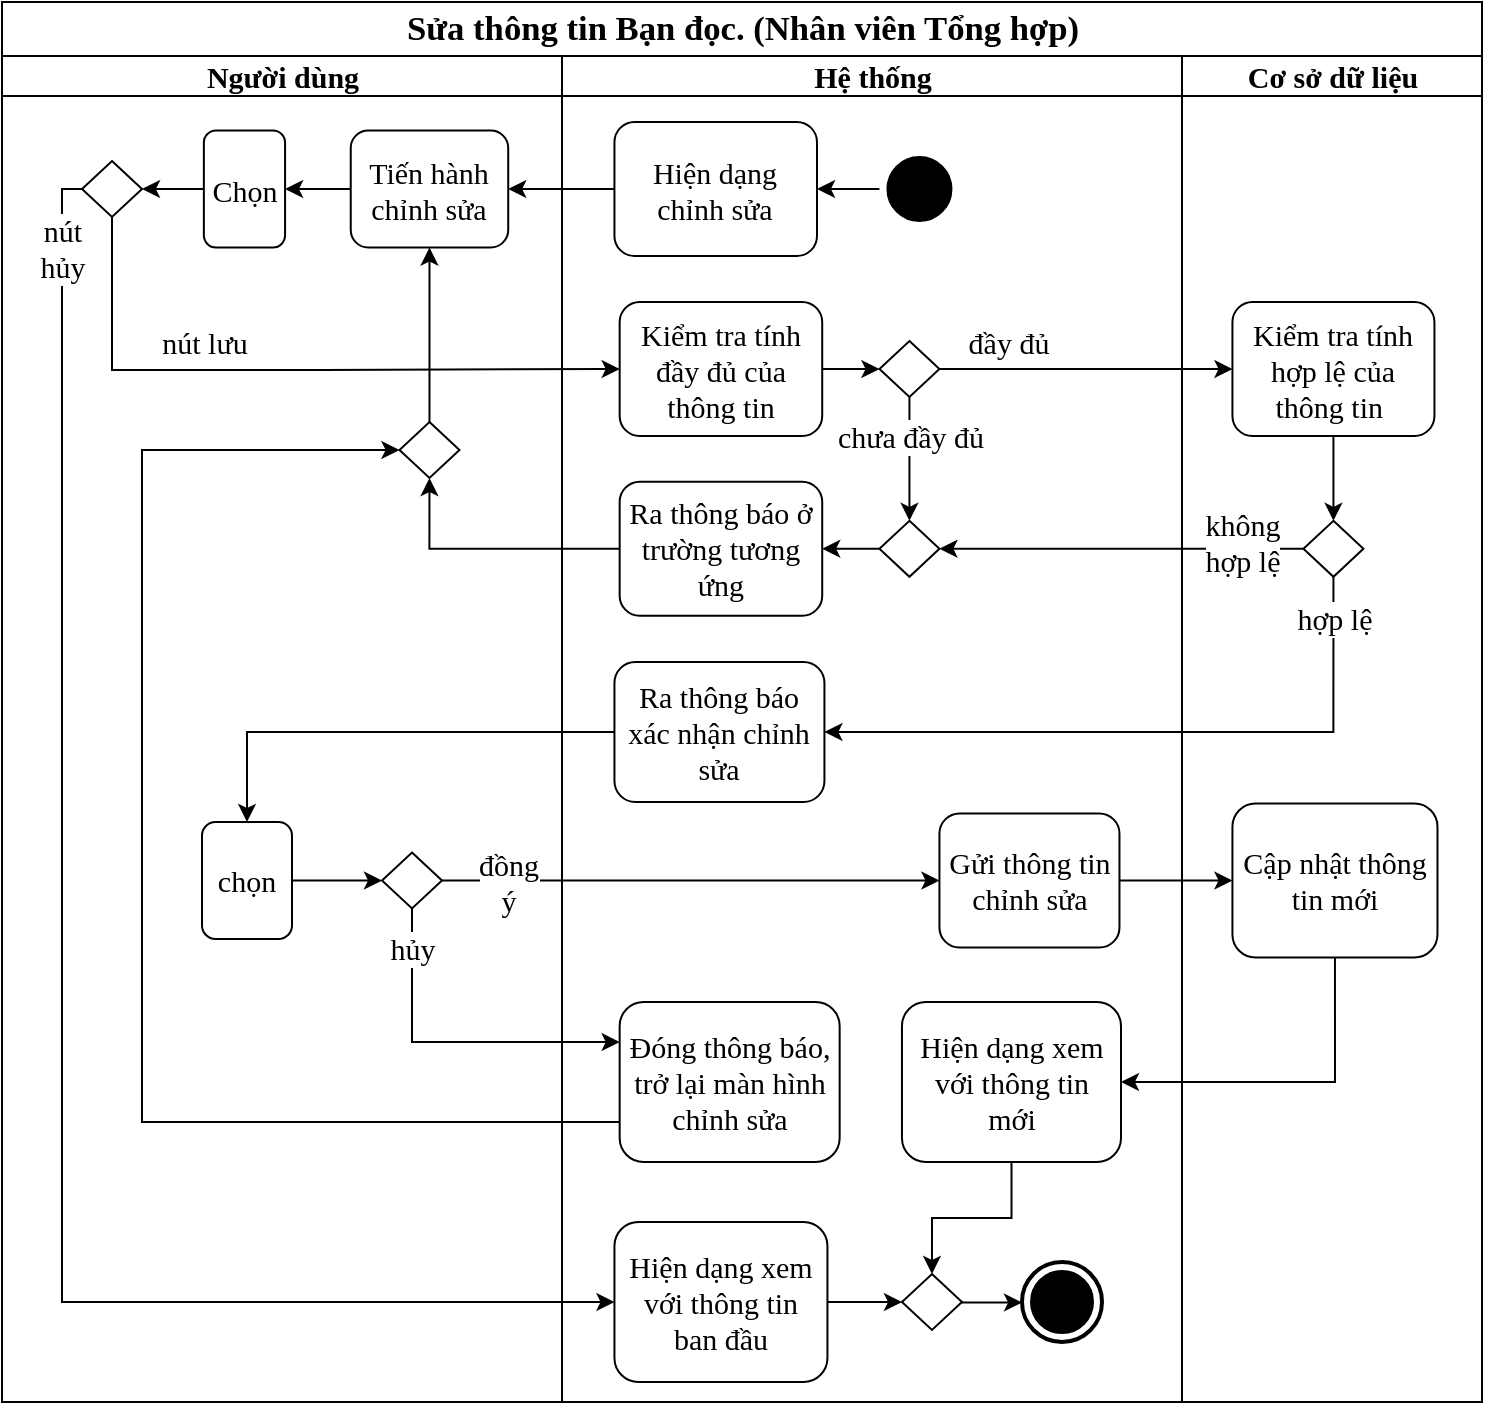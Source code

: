 <mxfile version="13.3.0" type="device"><diagram id="8VUYHRGgps18awLq4q4d" name="Page-1"><mxGraphModel dx="409" dy="184" grid="1" gridSize="10" guides="1" tooltips="1" connect="1" arrows="1" fold="1" page="1" pageScale="1" pageWidth="827" pageHeight="1169" math="0" shadow="0"><root><mxCell id="0"/><mxCell id="1" parent="0"/><mxCell id="bD_iZolfdFwd9rmxjZnh-7" value="&lt;span style=&quot;font-size: 13pt ; line-height: 107% ; font-family: &amp;#34;times new roman&amp;#34; , serif&quot;&gt;Sửa thông tin Bạn đọc. (Nhân viên Tổng hợp)&lt;/span&gt;" style="swimlane;html=1;childLayout=stackLayout;resizeParent=1;resizeParentMax=0;startSize=27;rounded=0;glass=0;fontSize=15;fontFamily=Times New Roman;" parent="1" vertex="1"><mxGeometry x="40" y="30" width="740" height="700" as="geometry"/></mxCell><mxCell id="VSX_U9g0RhG26EY-jK5Y-8" value="" style="edgeStyle=orthogonalEdgeStyle;rounded=0;orthogonalLoop=1;jettySize=auto;html=1;entryX=0;entryY=0.5;entryDx=0;entryDy=0;fontSize=15;exitX=1;exitY=0.5;exitDx=0;exitDy=0;" parent="bD_iZolfdFwd9rmxjZnh-7" source="hIJGW4PkmCoTBNB-L6lb-40" target="VSX_U9g0RhG26EY-jK5Y-10" edge="1"><mxGeometry relative="1" as="geometry"><mxPoint x="401.98" y="458" as="targetPoint"/><Array as="points"><mxPoint x="420" y="439"/><mxPoint x="420" y="439"/></Array><mxPoint x="240" y="439.25" as="sourcePoint"/></mxGeometry></mxCell><mxCell id="VSX_U9g0RhG26EY-jK5Y-9" value="đồng&lt;br&gt;ý" style="edgeLabel;html=1;align=center;verticalAlign=middle;resizable=0;points=[];fontSize=15;fontFamily=Times New Roman;" parent="VSX_U9g0RhG26EY-jK5Y-8" vertex="1" connectable="0"><mxGeometry x="0.279" y="1" relative="1" as="geometry"><mxPoint x="-126.2" y="1.03" as="offset"/></mxGeometry></mxCell><mxCell id="bD_iZolfdFwd9rmxjZnh-65" value="" style="edgeStyle=orthogonalEdgeStyle;rounded=0;orthogonalLoop=1;jettySize=auto;html=1;endArrow=classic;endFill=1;fontFamily=Times New Roman;fontSize=15;entryX=0;entryY=0.25;entryDx=0;entryDy=0;exitX=0.5;exitY=1;exitDx=0;exitDy=0;" parent="bD_iZolfdFwd9rmxjZnh-7" source="hIJGW4PkmCoTBNB-L6lb-40" target="VSX_U9g0RhG26EY-jK5Y-65" edge="1"><mxGeometry relative="1" as="geometry"><mxPoint x="267" y="690" as="targetPoint"/><Array as="points"><mxPoint x="205" y="520"/></Array><mxPoint x="215" y="460.75" as="sourcePoint"/></mxGeometry></mxCell><mxCell id="bD_iZolfdFwd9rmxjZnh-68" value="hủy" style="edgeLabel;html=1;align=center;verticalAlign=middle;resizable=0;points=[];fontSize=15;fontFamily=Times New Roman;" parent="bD_iZolfdFwd9rmxjZnh-65" vertex="1" connectable="0"><mxGeometry x="-0.488" y="-2" relative="1" as="geometry"><mxPoint x="2" y="-23.95" as="offset"/></mxGeometry></mxCell><mxCell id="VSX_U9g0RhG26EY-jK5Y-17" value="" style="edgeStyle=orthogonalEdgeStyle;rounded=0;orthogonalLoop=1;jettySize=auto;html=1;exitX=1;exitY=0.5;exitDx=0;exitDy=0;fontSize=15;" parent="bD_iZolfdFwd9rmxjZnh-7" source="VSX_U9g0RhG26EY-jK5Y-10" target="VSX_U9g0RhG26EY-jK5Y-11" edge="1"><mxGeometry relative="1" as="geometry"><mxPoint x="469.98" y="510" as="sourcePoint"/><mxPoint x="627.48" y="530" as="targetPoint"/><Array as="points"/></mxGeometry></mxCell><mxCell id="bD_iZolfdFwd9rmxjZnh-8" value="Người dùng" style="swimlane;html=1;startSize=20;fontSize=15;fontFamily=Times New Roman;" parent="bD_iZolfdFwd9rmxjZnh-7" vertex="1"><mxGeometry y="27" width="280" height="673" as="geometry"><mxRectangle y="20" width="30" height="460" as="alternateBounds"/></mxGeometry></mxCell><mxCell id="hIJGW4PkmCoTBNB-L6lb-9" value="" style="shape=rhombus;html=1;verticalLabelPosition=bottom;verticalAlignment=top;rounded=0;glass=0;strokeColor=#000000;fontFamily=Times New Roman;fontSize=15;" parent="bD_iZolfdFwd9rmxjZnh-8" vertex="1"><mxGeometry x="40" y="52.5" width="30" height="28" as="geometry"/></mxCell><mxCell id="hIJGW4PkmCoTBNB-L6lb-17" style="edgeStyle=orthogonalEdgeStyle;rounded=0;orthogonalLoop=1;jettySize=auto;html=1;entryX=1;entryY=0.5;entryDx=0;entryDy=0;" parent="bD_iZolfdFwd9rmxjZnh-8" source="bD_iZolfdFwd9rmxjZnh-52" target="hIJGW4PkmCoTBNB-L6lb-16" edge="1"><mxGeometry relative="1" as="geometry"/></mxCell><mxCell id="hIJGW4PkmCoTBNB-L6lb-18" style="edgeStyle=orthogonalEdgeStyle;rounded=0;orthogonalLoop=1;jettySize=auto;html=1;entryX=1;entryY=0.5;entryDx=0;entryDy=0;" parent="bD_iZolfdFwd9rmxjZnh-8" source="hIJGW4PkmCoTBNB-L6lb-16" target="hIJGW4PkmCoTBNB-L6lb-9" edge="1"><mxGeometry relative="1" as="geometry"/></mxCell><mxCell id="hIJGW4PkmCoTBNB-L6lb-16" value="&lt;font face=&quot;times new roman, serif&quot;&gt;Chọn&lt;/font&gt;" style="shape=rect;html=1;rounded=1;whiteSpace=wrap;align=center;glass=0;strokeColor=#000000;fontFamily=Times New Roman;fontSize=15;" parent="bD_iZolfdFwd9rmxjZnh-8" vertex="1"><mxGeometry x="100.93" y="37.25" width="40.61" height="58.5" as="geometry"/></mxCell><mxCell id="hIJGW4PkmCoTBNB-L6lb-40" value="" style="shape=rhombus;html=1;verticalLabelPosition=bottom;verticalAlignment=top;rounded=0;glass=0;strokeColor=#000000;fontFamily=Times New Roman;fontSize=15;" parent="bD_iZolfdFwd9rmxjZnh-8" vertex="1"><mxGeometry x="190" y="398.25" width="30" height="28" as="geometry"/></mxCell><mxCell id="bD_iZolfdFwd9rmxjZnh-52" value="&lt;span style=&quot;font-family: &amp;#34;times new roman&amp;#34; , serif&quot;&gt;Tiến hành chỉnh sửa&lt;/span&gt;" style="shape=rect;html=1;rounded=1;whiteSpace=wrap;align=center;glass=0;strokeColor=#000000;fontFamily=Times New Roman;fontSize=15;" parent="bD_iZolfdFwd9rmxjZnh-8" vertex="1"><mxGeometry x="174.37" y="37.25" width="78.74" height="58.5" as="geometry"/></mxCell><mxCell id="w8Wa-u_spmz55utIlVAw-1" style="edgeStyle=orthogonalEdgeStyle;rounded=0;orthogonalLoop=1;jettySize=auto;html=1;entryX=0;entryY=0.5;entryDx=0;entryDy=0;fontFamily=Times New Roman;fontSize=15;" parent="bD_iZolfdFwd9rmxjZnh-8" source="VSX_U9g0RhG26EY-jK5Y-102" edge="1"><mxGeometry relative="1" as="geometry"><mxPoint x="190" y="412.25" as="targetPoint"/></mxGeometry></mxCell><mxCell id="VSX_U9g0RhG26EY-jK5Y-102" value="&lt;font face=&quot;times new roman, serif&quot;&gt;chọn&lt;/font&gt;" style="shape=rect;html=1;rounded=1;whiteSpace=wrap;align=center;glass=0;strokeColor=#000000;fontFamily=Times New Roman;fontSize=15;" parent="bD_iZolfdFwd9rmxjZnh-8" vertex="1"><mxGeometry x="100" y="383" width="45" height="58.5" as="geometry"/></mxCell><mxCell id="yE_ib7O3mx8Ca-9vy5cM-2" style="edgeStyle=orthogonalEdgeStyle;rounded=0;orthogonalLoop=1;jettySize=auto;html=1;entryX=0.5;entryY=1;entryDx=0;entryDy=0;" parent="bD_iZolfdFwd9rmxjZnh-8" source="yE_ib7O3mx8Ca-9vy5cM-1" target="bD_iZolfdFwd9rmxjZnh-52" edge="1"><mxGeometry relative="1" as="geometry"/></mxCell><mxCell id="yE_ib7O3mx8Ca-9vy5cM-1" value="" style="shape=rhombus;html=1;verticalLabelPosition=bottom;verticalAlignment=top;rounded=0;glass=0;strokeColor=#000000;fontFamily=Times New Roman;fontSize=15;" parent="bD_iZolfdFwd9rmxjZnh-8" vertex="1"><mxGeometry x="198.74" y="183" width="30" height="28" as="geometry"/></mxCell><mxCell id="bD_iZolfdFwd9rmxjZnh-9" value="Hệ thống" style="swimlane;html=1;startSize=20;fontSize=15;fontFamily=Times New Roman;" parent="bD_iZolfdFwd9rmxjZnh-7" vertex="1"><mxGeometry x="280" y="27" width="310" height="673" as="geometry"/></mxCell><mxCell id="hIJGW4PkmCoTBNB-L6lb-7" style="edgeStyle=orthogonalEdgeStyle;rounded=0;orthogonalLoop=1;jettySize=auto;html=1;entryX=1;entryY=0.5;entryDx=0;entryDy=0;" parent="bD_iZolfdFwd9rmxjZnh-9" source="bD_iZolfdFwd9rmxjZnh-13" target="bD_iZolfdFwd9rmxjZnh-26" edge="1"><mxGeometry relative="1" as="geometry"/></mxCell><mxCell id="hIJGW4PkmCoTBNB-L6lb-23" style="edgeStyle=orthogonalEdgeStyle;rounded=0;orthogonalLoop=1;jettySize=auto;html=1;entryX=0;entryY=0.5;entryDx=0;entryDy=0;" parent="bD_iZolfdFwd9rmxjZnh-9" source="hIJGW4PkmCoTBNB-L6lb-21" target="hIJGW4PkmCoTBNB-L6lb-22" edge="1"><mxGeometry relative="1" as="geometry"/></mxCell><mxCell id="VSX_U9g0RhG26EY-jK5Y-65" value="&lt;font face=&quot;times new roman, serif&quot;&gt;Đóng thông báo, trở lại màn hình chỉnh sửa&lt;/font&gt;" style="shape=rect;html=1;rounded=1;whiteSpace=wrap;align=center;glass=0;strokeColor=#000000;fontFamily=Times New Roman;fontSize=15;" parent="bD_iZolfdFwd9rmxjZnh-9" vertex="1"><mxGeometry x="28.83" y="473" width="110" height="80" as="geometry"/></mxCell><mxCell id="VSX_U9g0RhG26EY-jK5Y-108" value="&lt;span style=&quot;font-family: &amp;#34;times new roman&amp;#34; , serif&quot;&gt;Hiện dạng xem với thông tin &lt;br&gt;ban đầu&lt;/span&gt;" style="shape=rect;html=1;rounded=1;whiteSpace=wrap;align=center;glass=0;strokeColor=#000000;fontFamily=Times New Roman;fontSize=15;" parent="bD_iZolfdFwd9rmxjZnh-9" vertex="1"><mxGeometry x="26.22" y="583" width="106.5" height="80" as="geometry"/></mxCell><mxCell id="bD_iZolfdFwd9rmxjZnh-79" value="" style="edgeStyle=orthogonalEdgeStyle;rounded=0;orthogonalLoop=1;jettySize=auto;html=1;endArrow=classic;endFill=1;fontFamily=Times New Roman;fontSize=15;exitX=0.953;exitY=0.51;exitDx=0;exitDy=0;exitPerimeter=0;entryX=0;entryY=0.5;entryDx=0;entryDy=0;entryPerimeter=0;" parent="bD_iZolfdFwd9rmxjZnh-9" source="hIJGW4PkmCoTBNB-L6lb-48" target="hQ3rRcmiRYx0XQrT_SHD-3" edge="1"><mxGeometry relative="1" as="geometry"><mxPoint x="217.22" y="623.034" as="sourcePoint"/><mxPoint x="220" y="623" as="targetPoint"/></mxGeometry></mxCell><mxCell id="VSX_U9g0RhG26EY-jK5Y-111" value="" style="edgeStyle=orthogonalEdgeStyle;rounded=0;orthogonalLoop=1;jettySize=auto;html=1;fontSize=15;entryX=0;entryY=0.5;entryDx=0;entryDy=0;" parent="bD_iZolfdFwd9rmxjZnh-9" source="VSX_U9g0RhG26EY-jK5Y-108" target="hIJGW4PkmCoTBNB-L6lb-48" edge="1"><mxGeometry relative="1" as="geometry"><mxPoint x="416.22" y="706.5" as="sourcePoint"/><mxPoint x="168.72" y="623.034" as="targetPoint"/></mxGeometry></mxCell><mxCell id="hQ3rRcmiRYx0XQrT_SHD-2" style="edgeStyle=orthogonalEdgeStyle;rounded=0;orthogonalLoop=1;jettySize=auto;html=1;entryX=1;entryY=0.5;entryDx=0;entryDy=0;" edge="1" parent="bD_iZolfdFwd9rmxjZnh-9" source="hQ3rRcmiRYx0XQrT_SHD-1" target="hIJGW4PkmCoTBNB-L6lb-27"><mxGeometry relative="1" as="geometry"/></mxCell><mxCell id="hQ3rRcmiRYx0XQrT_SHD-1" value="" style="shape=rhombus;html=1;verticalLabelPosition=bottom;verticalAlignment=top;rounded=0;glass=0;strokeColor=#000000;fontFamily=Times New Roman;fontSize=15;" vertex="1" parent="bD_iZolfdFwd9rmxjZnh-9"><mxGeometry x="158.72" y="232.38" width="30" height="28" as="geometry"/></mxCell><mxCell id="hIJGW4PkmCoTBNB-L6lb-48" value="" style="shape=rhombus;html=1;verticalLabelPosition=bottom;verticalAlignment=top;rounded=0;glass=0;strokeColor=#000000;fontFamily=Times New Roman;fontSize=15;" parent="bD_iZolfdFwd9rmxjZnh-9" vertex="1"><mxGeometry x="169.98" y="609" width="30" height="28" as="geometry"/></mxCell><mxCell id="VSX_U9g0RhG26EY-jK5Y-10" value="&lt;span style=&quot;font-size: 15px ; line-height: 107% ; font-family: &amp;#34;times new roman&amp;#34; , serif&quot;&gt;Gửi thông tin chỉnh sửa&lt;/span&gt;" style="shape=rect;html=1;rounded=1;whiteSpace=wrap;align=center;glass=0;strokeColor=#000000;fontFamily=Times New Roman;fontSize=15;" parent="bD_iZolfdFwd9rmxjZnh-9" vertex="1"><mxGeometry x="188.72" y="378.75" width="90.02" height="67" as="geometry"/></mxCell><mxCell id="hIJGW4PkmCoTBNB-L6lb-50" style="edgeStyle=orthogonalEdgeStyle;rounded=0;orthogonalLoop=1;jettySize=auto;html=1;entryX=0.5;entryY=0;entryDx=0;entryDy=0;" parent="bD_iZolfdFwd9rmxjZnh-9" source="VSX_U9g0RhG26EY-jK5Y-52" target="hIJGW4PkmCoTBNB-L6lb-48" edge="1"><mxGeometry relative="1" as="geometry"/></mxCell><mxCell id="VSX_U9g0RhG26EY-jK5Y-52" value="&lt;font face=&quot;times new roman, serif&quot;&gt;Hiện dạng xem với thông tin&lt;br&gt;mới&lt;/font&gt;" style="shape=rect;html=1;rounded=1;whiteSpace=wrap;align=center;glass=0;strokeColor=#000000;fontFamily=Times New Roman;fontSize=15;" parent="bD_iZolfdFwd9rmxjZnh-9" vertex="1"><mxGeometry x="169.98" y="473" width="109.52" height="80" as="geometry"/></mxCell><mxCell id="hIJGW4PkmCoTBNB-L6lb-27" value="Ra thông báo ở trường tương ứng" style="shape=rect;html=1;rounded=1;whiteSpace=wrap;align=center;glass=0;strokeColor=#000000;fontFamily=Times New Roman;fontSize=15;" parent="bD_iZolfdFwd9rmxjZnh-9" vertex="1"><mxGeometry x="28.83" y="212.88" width="101.28" height="67" as="geometry"/></mxCell><mxCell id="hIJGW4PkmCoTBNB-L6lb-21" value="Kiểm tra tính đầy đủ của thông tin" style="shape=rect;html=1;rounded=1;whiteSpace=wrap;align=center;glass=0;strokeColor=#000000;fontFamily=Times New Roman;fontSize=15;" parent="bD_iZolfdFwd9rmxjZnh-9" vertex="1"><mxGeometry x="28.83" y="123" width="101.28" height="67" as="geometry"/></mxCell><mxCell id="hIJGW4PkmCoTBNB-L6lb-28" style="edgeStyle=orthogonalEdgeStyle;rounded=0;orthogonalLoop=1;jettySize=auto;html=1;exitX=0.5;exitY=1;exitDx=0;exitDy=0;entryX=0.5;entryY=0;entryDx=0;entryDy=0;" parent="bD_iZolfdFwd9rmxjZnh-9" source="hIJGW4PkmCoTBNB-L6lb-22" target="hQ3rRcmiRYx0XQrT_SHD-1" edge="1"><mxGeometry relative="1" as="geometry"><mxPoint x="174" y="223" as="targetPoint"/></mxGeometry></mxCell><mxCell id="hIJGW4PkmCoTBNB-L6lb-29" value="&lt;span style=&quot;font-family: &amp;#34;times new roman&amp;#34; ; font-size: 15px&quot;&gt;chưa đầy đủ&lt;/span&gt;" style="edgeLabel;html=1;align=center;verticalAlign=middle;resizable=0;points=[];" parent="hIJGW4PkmCoTBNB-L6lb-28" vertex="1" connectable="0"><mxGeometry x="0.329" relative="1" as="geometry"><mxPoint x="-1.776e-15" y="-21.7" as="offset"/></mxGeometry></mxCell><mxCell id="VSX_U9g0RhG26EY-jK5Y-100" value="&lt;span style=&quot;font-size: 15px ; line-height: 107% ; font-family: &amp;#34;times new roman&amp;#34; , serif&quot;&gt;Ra thông báo xác nhận chỉnh sửa&lt;/span&gt;" style="shape=rect;html=1;rounded=1;whiteSpace=wrap;align=center;glass=0;strokeColor=#000000;fontFamily=Times New Roman;fontSize=15;" parent="bD_iZolfdFwd9rmxjZnh-9" vertex="1"><mxGeometry x="26.22" y="303" width="105" height="70" as="geometry"/></mxCell><mxCell id="hIJGW4PkmCoTBNB-L6lb-22" value="" style="shape=rhombus;html=1;verticalLabelPosition=bottom;verticalAlignment=top;rounded=0;glass=0;strokeColor=#000000;fontFamily=Times New Roman;fontSize=15;" parent="bD_iZolfdFwd9rmxjZnh-9" vertex="1"><mxGeometry x="158.72" y="142.5" width="30" height="28" as="geometry"/></mxCell><mxCell id="bD_iZolfdFwd9rmxjZnh-26" value="Hiện dạng chỉnh sửa" style="shape=rect;html=1;rounded=1;whiteSpace=wrap;align=center;glass=0;strokeColor=#000000;fontFamily=Times New Roman;fontSize=15;" parent="bD_iZolfdFwd9rmxjZnh-9" vertex="1"><mxGeometry x="26.22" y="33" width="101.28" height="67" as="geometry"/></mxCell><mxCell id="bD_iZolfdFwd9rmxjZnh-13" value="" style="ellipse;html=1;shape=startState;fillColor=#000000;strokeColor=#000000;rounded=0;glass=0;fontFamily=Times New Roman;fontSize=15;" parent="bD_iZolfdFwd9rmxjZnh-9" vertex="1"><mxGeometry x="158.72" y="46.5" width="40" height="40" as="geometry"/></mxCell><mxCell id="hQ3rRcmiRYx0XQrT_SHD-3" value="" style="html=1;shape=mxgraph.sysml.actFinal;strokeWidth=2;verticalLabelPosition=bottom;verticalAlignment=top;" vertex="1" parent="bD_iZolfdFwd9rmxjZnh-9"><mxGeometry x="230" y="603" width="40" height="40" as="geometry"/></mxCell><mxCell id="VSX_U9g0RhG26EY-jK5Y-72" value="" style="edgeStyle=orthogonalEdgeStyle;rounded=0;orthogonalLoop=1;jettySize=auto;html=1;fontSize=15;exitX=0;exitY=0.75;exitDx=0;exitDy=0;entryX=0;entryY=0.5;entryDx=0;entryDy=0;" parent="bD_iZolfdFwd9rmxjZnh-7" source="VSX_U9g0RhG26EY-jK5Y-65" target="yE_ib7O3mx8Ca-9vy5cM-1" edge="1"><mxGeometry relative="1" as="geometry"><mxPoint x="70" y="360" as="targetPoint"/><Array as="points"><mxPoint x="70" y="560"/><mxPoint x="70" y="224"/></Array><mxPoint x="318" y="811.5" as="sourcePoint"/></mxGeometry></mxCell><mxCell id="VSX_U9g0RhG26EY-jK5Y-5" value="" style="edgeStyle=orthogonalEdgeStyle;rounded=0;orthogonalLoop=1;jettySize=auto;html=1;fontSize=15;exitX=0;exitY=0.5;exitDx=0;exitDy=0;entryX=1;entryY=0.5;entryDx=0;entryDy=0;" parent="bD_iZolfdFwd9rmxjZnh-7" source="hIJGW4PkmCoTBNB-L6lb-32" target="hQ3rRcmiRYx0XQrT_SHD-1" edge="1"><mxGeometry relative="1" as="geometry"><mxPoint x="680" y="287.625" as="sourcePoint"/><mxPoint x="530" y="273" as="targetPoint"/><Array as="points"/></mxGeometry></mxCell><mxCell id="VSX_U9g0RhG26EY-jK5Y-6" value="không&lt;br&gt;hợp lệ" style="edgeLabel;html=1;align=center;verticalAlign=middle;resizable=0;points=[];fontSize=15;fontFamily=Times New Roman;" parent="VSX_U9g0RhG26EY-jK5Y-5" vertex="1" connectable="0"><mxGeometry x="-0.305" relative="1" as="geometry"><mxPoint x="32.48" y="-3.38" as="offset"/></mxGeometry></mxCell><mxCell id="VSX_U9g0RhG26EY-jK5Y-67" value="" style="edgeStyle=orthogonalEdgeStyle;rounded=0;orthogonalLoop=1;jettySize=auto;html=1;fontSize=15;exitX=0.5;exitY=1;exitDx=0;exitDy=0;entryX=1;entryY=0.5;entryDx=0;entryDy=0;" parent="bD_iZolfdFwd9rmxjZnh-7" source="hIJGW4PkmCoTBNB-L6lb-32" target="VSX_U9g0RhG26EY-jK5Y-100" edge="1"><mxGeometry relative="1" as="geometry"><mxPoint x="560" y="430" as="targetPoint"/><Array as="points"><mxPoint x="666" y="365"/></Array><mxPoint x="700" y="305.25" as="sourcePoint"/></mxGeometry></mxCell><mxCell id="hIJGW4PkmCoTBNB-L6lb-37" value="&lt;span style=&quot;font-family: &amp;#34;times new roman&amp;#34; ; font-size: 15px&quot;&gt;hợp lệ&lt;/span&gt;" style="edgeLabel;html=1;align=center;verticalAlign=middle;resizable=0;points=[];" parent="VSX_U9g0RhG26EY-jK5Y-67" vertex="1" connectable="0"><mxGeometry x="-0.88" relative="1" as="geometry"><mxPoint as="offset"/></mxGeometry></mxCell><mxCell id="bD_iZolfdFwd9rmxjZnh-10" value="Cơ sở dữ liệu" style="swimlane;html=1;startSize=20;fontSize=15;fontFamily=Times New Roman;" parent="bD_iZolfdFwd9rmxjZnh-7" vertex="1"><mxGeometry x="590" y="27" width="150" height="673" as="geometry"/></mxCell><mxCell id="J5k6UpL44aLbVHpaXnqz-2" style="edgeStyle=orthogonalEdgeStyle;rounded=0;orthogonalLoop=1;jettySize=auto;html=1;entryX=0.5;entryY=0;entryDx=0;entryDy=0;" parent="bD_iZolfdFwd9rmxjZnh-10" source="VSX_U9g0RhG26EY-jK5Y-79" target="hIJGW4PkmCoTBNB-L6lb-32" edge="1"><mxGeometry relative="1" as="geometry"><mxPoint x="90" y="243" as="targetPoint"/></mxGeometry></mxCell><mxCell id="VSX_U9g0RhG26EY-jK5Y-79" value="&lt;font face=&quot;times new roman, serif&quot;&gt;Kiểm tra tính hợp lệ của thông tin&amp;nbsp;&lt;/font&gt;" style="shape=rect;html=1;rounded=1;whiteSpace=wrap;align=center;glass=0;strokeColor=#000000;fontFamily=Times New Roman;fontSize=15;" parent="bD_iZolfdFwd9rmxjZnh-10" vertex="1"><mxGeometry x="25.22" y="123" width="101" height="67" as="geometry"/></mxCell><mxCell id="hIJGW4PkmCoTBNB-L6lb-32" value="" style="shape=rhombus;html=1;verticalLabelPosition=bottom;verticalAlignment=top;rounded=0;glass=0;strokeColor=#000000;fontFamily=Times New Roman;fontSize=15;" parent="bD_iZolfdFwd9rmxjZnh-10" vertex="1"><mxGeometry x="60.72" y="232.38" width="30" height="28" as="geometry"/></mxCell><mxCell id="VSX_U9g0RhG26EY-jK5Y-11" value="&lt;span style=&quot;font-size: 15px ; line-height: 107% ; font-family: &amp;#34;times new roman&amp;#34; , serif&quot;&gt;Cập nhật thông tin mới&lt;/span&gt;" style="shape=rect;html=1;rounded=1;whiteSpace=wrap;align=center;glass=0;strokeColor=#000000;fontFamily=Times New Roman;fontSize=15;" parent="bD_iZolfdFwd9rmxjZnh-10" vertex="1"><mxGeometry x="25.22" y="373.75" width="102.52" height="77" as="geometry"/></mxCell><mxCell id="hIJGW4PkmCoTBNB-L6lb-8" style="edgeStyle=orthogonalEdgeStyle;rounded=0;orthogonalLoop=1;jettySize=auto;html=1;entryX=1;entryY=0.5;entryDx=0;entryDy=0;" parent="bD_iZolfdFwd9rmxjZnh-7" source="bD_iZolfdFwd9rmxjZnh-26" target="bD_iZolfdFwd9rmxjZnh-52" edge="1"><mxGeometry relative="1" as="geometry"/></mxCell><mxCell id="hIJGW4PkmCoTBNB-L6lb-14" value="" style="edgeStyle=orthogonalEdgeStyle;rounded=0;orthogonalLoop=1;jettySize=auto;html=1;exitX=0;exitY=0.5;exitDx=0;exitDy=0;entryX=0;entryY=0.5;entryDx=0;entryDy=0;" parent="bD_iZolfdFwd9rmxjZnh-7" source="hIJGW4PkmCoTBNB-L6lb-9" target="VSX_U9g0RhG26EY-jK5Y-108" edge="1"><mxGeometry relative="1" as="geometry"><mxPoint x="20" y="70" as="sourcePoint"/><mxPoint x="290" y="740" as="targetPoint"/><Array as="points"><mxPoint x="30" y="94"/><mxPoint x="30" y="650"/></Array></mxGeometry></mxCell><mxCell id="hIJGW4PkmCoTBNB-L6lb-19" value="&lt;span style=&quot;font-family: &amp;#34;times new roman&amp;#34; ; font-size: 15px&quot;&gt;nút&lt;br&gt;hủy&lt;br&gt;&lt;/span&gt;" style="edgeLabel;html=1;align=center;verticalAlign=middle;resizable=0;points=[];" parent="hIJGW4PkmCoTBNB-L6lb-14" vertex="1" connectable="0"><mxGeometry x="-0.875" y="-2" relative="1" as="geometry"><mxPoint x="2" y="-13.5" as="offset"/></mxGeometry></mxCell><mxCell id="hIJGW4PkmCoTBNB-L6lb-12" style="edgeStyle=orthogonalEdgeStyle;rounded=0;orthogonalLoop=1;jettySize=auto;html=1;entryX=0;entryY=0.5;entryDx=0;entryDy=0;exitX=0.5;exitY=1;exitDx=0;exitDy=0;" parent="bD_iZolfdFwd9rmxjZnh-7" source="hIJGW4PkmCoTBNB-L6lb-9" target="hIJGW4PkmCoTBNB-L6lb-21" edge="1"><mxGeometry relative="1" as="geometry"><mxPoint x="160" y="179.25" as="targetPoint"/><Array as="points"><mxPoint x="55" y="184"/><mxPoint x="160" y="184"/></Array></mxGeometry></mxCell><mxCell id="hIJGW4PkmCoTBNB-L6lb-15" value="&lt;font face=&quot;Times New Roman&quot; style=&quot;font-size: 15px&quot;&gt;nút lưu&lt;/font&gt;" style="edgeLabel;html=1;align=center;verticalAlign=middle;resizable=0;points=[];" parent="hIJGW4PkmCoTBNB-L6lb-12" vertex="1" connectable="0"><mxGeometry x="-0.253" y="1" relative="1" as="geometry"><mxPoint x="-0.98" y="-13.53" as="offset"/></mxGeometry></mxCell><mxCell id="hIJGW4PkmCoTBNB-L6lb-25" value="" style="edgeStyle=orthogonalEdgeStyle;rounded=0;orthogonalLoop=1;jettySize=auto;html=1;entryX=0;entryY=0.5;entryDx=0;entryDy=0;" parent="bD_iZolfdFwd9rmxjZnh-7" source="hIJGW4PkmCoTBNB-L6lb-22" target="VSX_U9g0RhG26EY-jK5Y-79" edge="1"><mxGeometry relative="1" as="geometry"><mxPoint x="548.72" y="183.5" as="targetPoint"/></mxGeometry></mxCell><mxCell id="hIJGW4PkmCoTBNB-L6lb-26" value="&lt;font face=&quot;Times New Roman&quot;&gt;&lt;span style=&quot;font-size: 15px&quot;&gt;đầy đủ&lt;/span&gt;&lt;/font&gt;" style="edgeLabel;html=1;align=center;verticalAlign=middle;resizable=0;points=[];" parent="hIJGW4PkmCoTBNB-L6lb-25" vertex="1" connectable="0"><mxGeometry x="-0.291" y="-1" relative="1" as="geometry"><mxPoint x="-17.89" y="-14.5" as="offset"/></mxGeometry></mxCell><mxCell id="hIJGW4PkmCoTBNB-L6lb-30" style="edgeStyle=orthogonalEdgeStyle;rounded=0;orthogonalLoop=1;jettySize=auto;html=1;entryX=0.5;entryY=1;entryDx=0;entryDy=0;" parent="bD_iZolfdFwd9rmxjZnh-7" source="hIJGW4PkmCoTBNB-L6lb-27" target="yE_ib7O3mx8Ca-9vy5cM-1" edge="1"><mxGeometry relative="1" as="geometry"><mxPoint x="380" y="273.38" as="targetPoint"/></mxGeometry></mxCell><mxCell id="hIJGW4PkmCoTBNB-L6lb-39" style="edgeStyle=orthogonalEdgeStyle;rounded=0;orthogonalLoop=1;jettySize=auto;html=1;entryX=0.5;entryY=0;entryDx=0;entryDy=0;" parent="bD_iZolfdFwd9rmxjZnh-7" source="VSX_U9g0RhG26EY-jK5Y-100" target="VSX_U9g0RhG26EY-jK5Y-102" edge="1"><mxGeometry relative="1" as="geometry"/></mxCell><mxCell id="hIJGW4PkmCoTBNB-L6lb-44" style="edgeStyle=orthogonalEdgeStyle;rounded=0;orthogonalLoop=1;jettySize=auto;html=1;entryX=1;entryY=0.5;entryDx=0;entryDy=0;exitX=0.5;exitY=1;exitDx=0;exitDy=0;" parent="bD_iZolfdFwd9rmxjZnh-7" source="VSX_U9g0RhG26EY-jK5Y-11" target="VSX_U9g0RhG26EY-jK5Y-52" edge="1"><mxGeometry relative="1" as="geometry"><mxPoint x="491.98" y="608" as="targetPoint"/><Array as="points"><mxPoint x="667" y="540"/></Array></mxGeometry></mxCell></root></mxGraphModel></diagram></mxfile>